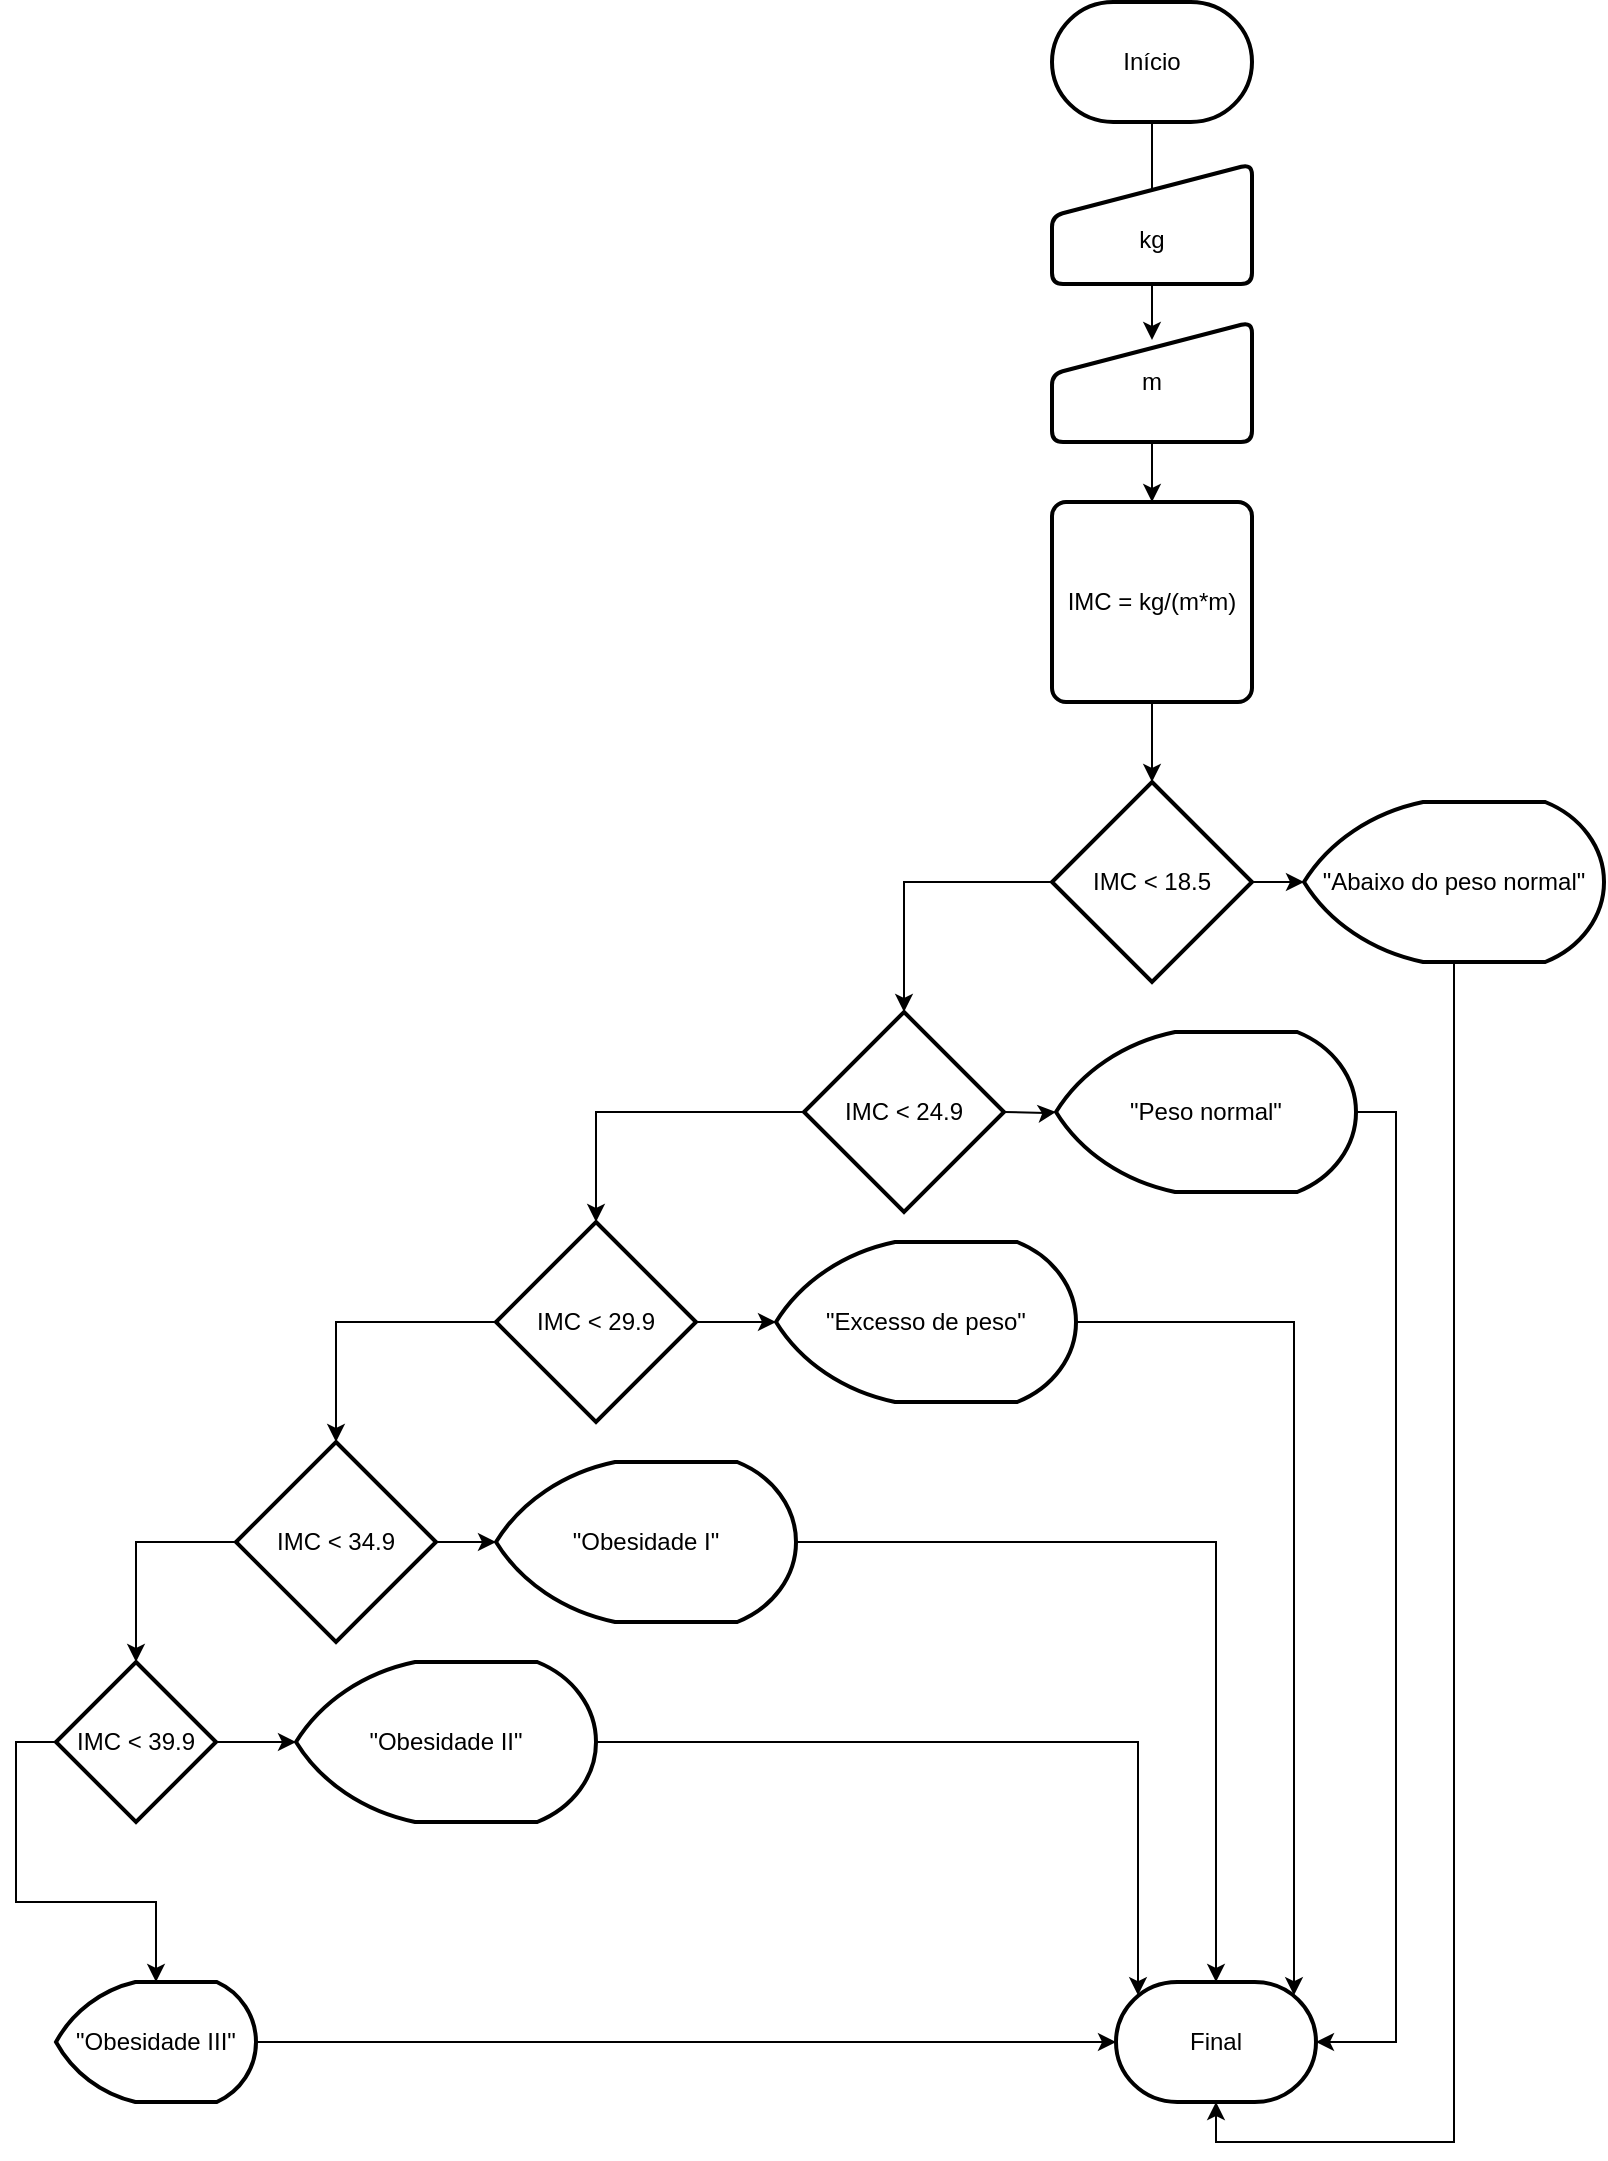 <mxfile version="24.7.10">
  <diagram name="Página-1" id="fjuZX8W1b5goHcF-tEh_">
    <mxGraphModel dx="1434" dy="792" grid="1" gridSize="10" guides="1" tooltips="1" connect="1" arrows="1" fold="1" page="1" pageScale="1" pageWidth="827" pageHeight="1169" math="0" shadow="0">
      <root>
        <mxCell id="0" />
        <mxCell id="1" parent="0" />
        <mxCell id="JWG3_DC7RgaYngt3Psp8-32" value="" style="edgeStyle=orthogonalEdgeStyle;rounded=0;orthogonalLoop=1;jettySize=auto;html=1;entryX=0.5;entryY=0.15;entryDx=0;entryDy=0;entryPerimeter=0;" edge="1" parent="1" source="JWG3_DC7RgaYngt3Psp8-1" target="JWG3_DC7RgaYngt3Psp8-3">
          <mxGeometry relative="1" as="geometry" />
        </mxCell>
        <mxCell id="JWG3_DC7RgaYngt3Psp8-1" value="Início" style="strokeWidth=2;html=1;shape=mxgraph.flowchart.terminator;whiteSpace=wrap;" vertex="1" parent="1">
          <mxGeometry x="538" y="10" width="100" height="60" as="geometry" />
        </mxCell>
        <mxCell id="JWG3_DC7RgaYngt3Psp8-2" value="&lt;div&gt;&lt;br&gt;&lt;/div&gt;&lt;div&gt;kg&lt;/div&gt;" style="html=1;strokeWidth=2;shape=manualInput;whiteSpace=wrap;rounded=1;size=26;arcSize=11;" vertex="1" parent="1">
          <mxGeometry x="538" y="91" width="100" height="60" as="geometry" />
        </mxCell>
        <mxCell id="JWG3_DC7RgaYngt3Psp8-33" value="" style="edgeStyle=orthogonalEdgeStyle;rounded=0;orthogonalLoop=1;jettySize=auto;html=1;" edge="1" parent="1" source="JWG3_DC7RgaYngt3Psp8-3" target="JWG3_DC7RgaYngt3Psp8-4">
          <mxGeometry relative="1" as="geometry" />
        </mxCell>
        <mxCell id="JWG3_DC7RgaYngt3Psp8-3" value="&lt;div&gt;m&lt;br&gt;&lt;/div&gt;" style="html=1;strokeWidth=2;shape=manualInput;whiteSpace=wrap;rounded=1;size=26;arcSize=11;" vertex="1" parent="1">
          <mxGeometry x="538" y="170" width="100" height="60" as="geometry" />
        </mxCell>
        <mxCell id="JWG3_DC7RgaYngt3Psp8-18" value="" style="edgeStyle=orthogonalEdgeStyle;rounded=0;orthogonalLoop=1;jettySize=auto;html=1;" edge="1" parent="1" source="JWG3_DC7RgaYngt3Psp8-4" target="JWG3_DC7RgaYngt3Psp8-5">
          <mxGeometry relative="1" as="geometry" />
        </mxCell>
        <mxCell id="JWG3_DC7RgaYngt3Psp8-4" value="IMC = kg/(m*m)" style="rounded=1;whiteSpace=wrap;html=1;absoluteArcSize=1;arcSize=14;strokeWidth=2;" vertex="1" parent="1">
          <mxGeometry x="538" y="260" width="100" height="100" as="geometry" />
        </mxCell>
        <mxCell id="JWG3_DC7RgaYngt3Psp8-20" value="" style="edgeStyle=orthogonalEdgeStyle;rounded=0;orthogonalLoop=1;jettySize=auto;html=1;" edge="1" parent="1" source="JWG3_DC7RgaYngt3Psp8-5" target="JWG3_DC7RgaYngt3Psp8-7">
          <mxGeometry relative="1" as="geometry" />
        </mxCell>
        <mxCell id="JWG3_DC7RgaYngt3Psp8-24" value="" style="edgeStyle=orthogonalEdgeStyle;rounded=0;orthogonalLoop=1;jettySize=auto;html=1;" edge="1" parent="1" source="JWG3_DC7RgaYngt3Psp8-5" target="JWG3_DC7RgaYngt3Psp8-23">
          <mxGeometry relative="1" as="geometry" />
        </mxCell>
        <mxCell id="JWG3_DC7RgaYngt3Psp8-5" value="IMC &amp;lt; 18.5" style="strokeWidth=2;html=1;shape=mxgraph.flowchart.decision;whiteSpace=wrap;" vertex="1" parent="1">
          <mxGeometry x="538" y="400" width="100" height="100" as="geometry" />
        </mxCell>
        <mxCell id="JWG3_DC7RgaYngt3Psp8-7" value="&quot;Abaixo do peso normal&quot;" style="strokeWidth=2;html=1;shape=mxgraph.flowchart.display;whiteSpace=wrap;" vertex="1" parent="1">
          <mxGeometry x="664" y="410" width="150" height="80" as="geometry" />
        </mxCell>
        <mxCell id="JWG3_DC7RgaYngt3Psp8-23" value="IMC &amp;lt; 24.9" style="strokeWidth=2;html=1;shape=mxgraph.flowchart.decision;whiteSpace=wrap;" vertex="1" parent="1">
          <mxGeometry x="414" y="515" width="100" height="100" as="geometry" />
        </mxCell>
        <mxCell id="JWG3_DC7RgaYngt3Psp8-25" value="" style="edgeStyle=orthogonalEdgeStyle;rounded=0;orthogonalLoop=1;jettySize=auto;html=1;" edge="1" parent="1" target="JWG3_DC7RgaYngt3Psp8-26">
          <mxGeometry relative="1" as="geometry">
            <mxPoint x="514" y="565" as="sourcePoint" />
          </mxGeometry>
        </mxCell>
        <mxCell id="JWG3_DC7RgaYngt3Psp8-26" value="&quot;Peso normal&quot;" style="strokeWidth=2;html=1;shape=mxgraph.flowchart.display;whiteSpace=wrap;" vertex="1" parent="1">
          <mxGeometry x="540" y="525" width="150" height="80" as="geometry" />
        </mxCell>
        <mxCell id="JWG3_DC7RgaYngt3Psp8-31" value="" style="edgeStyle=orthogonalEdgeStyle;rounded=0;orthogonalLoop=1;jettySize=auto;html=1;" edge="1" parent="1" source="JWG3_DC7RgaYngt3Psp8-27" target="JWG3_DC7RgaYngt3Psp8-30">
          <mxGeometry relative="1" as="geometry" />
        </mxCell>
        <mxCell id="JWG3_DC7RgaYngt3Psp8-35" value="" style="edgeStyle=orthogonalEdgeStyle;rounded=0;orthogonalLoop=1;jettySize=auto;html=1;" edge="1" parent="1" source="JWG3_DC7RgaYngt3Psp8-27" target="JWG3_DC7RgaYngt3Psp8-34">
          <mxGeometry relative="1" as="geometry" />
        </mxCell>
        <mxCell id="JWG3_DC7RgaYngt3Psp8-27" value="IMC &amp;lt; 29.9" style="strokeWidth=2;html=1;shape=mxgraph.flowchart.decision;whiteSpace=wrap;" vertex="1" parent="1">
          <mxGeometry x="260" y="620" width="100" height="100" as="geometry" />
        </mxCell>
        <mxCell id="JWG3_DC7RgaYngt3Psp8-29" style="edgeStyle=orthogonalEdgeStyle;rounded=0;orthogonalLoop=1;jettySize=auto;html=1;exitX=0;exitY=0.5;exitDx=0;exitDy=0;exitPerimeter=0;entryX=0.5;entryY=0;entryDx=0;entryDy=0;entryPerimeter=0;" edge="1" parent="1" source="JWG3_DC7RgaYngt3Psp8-23" target="JWG3_DC7RgaYngt3Psp8-27">
          <mxGeometry relative="1" as="geometry" />
        </mxCell>
        <mxCell id="JWG3_DC7RgaYngt3Psp8-30" value="&quot;Excesso de peso&quot;" style="strokeWidth=2;html=1;shape=mxgraph.flowchart.display;whiteSpace=wrap;" vertex="1" parent="1">
          <mxGeometry x="400" y="630" width="150" height="80" as="geometry" />
        </mxCell>
        <mxCell id="JWG3_DC7RgaYngt3Psp8-37" value="" style="edgeStyle=orthogonalEdgeStyle;rounded=0;orthogonalLoop=1;jettySize=auto;html=1;" edge="1" parent="1" source="JWG3_DC7RgaYngt3Psp8-34" target="JWG3_DC7RgaYngt3Psp8-36">
          <mxGeometry relative="1" as="geometry" />
        </mxCell>
        <mxCell id="JWG3_DC7RgaYngt3Psp8-39" value="" style="edgeStyle=orthogonalEdgeStyle;rounded=0;orthogonalLoop=1;jettySize=auto;html=1;" edge="1" parent="1" source="JWG3_DC7RgaYngt3Psp8-34" target="JWG3_DC7RgaYngt3Psp8-38">
          <mxGeometry relative="1" as="geometry" />
        </mxCell>
        <mxCell id="JWG3_DC7RgaYngt3Psp8-34" value="&lt;div&gt;IMC &amp;lt; 34.9&lt;/div&gt;" style="strokeWidth=2;html=1;shape=mxgraph.flowchart.decision;whiteSpace=wrap;" vertex="1" parent="1">
          <mxGeometry x="130" y="730" width="100" height="100" as="geometry" />
        </mxCell>
        <mxCell id="JWG3_DC7RgaYngt3Psp8-36" value="&quot;Obesidade I&quot;" style="strokeWidth=2;html=1;shape=mxgraph.flowchart.display;whiteSpace=wrap;" vertex="1" parent="1">
          <mxGeometry x="260" y="740" width="150" height="80" as="geometry" />
        </mxCell>
        <mxCell id="JWG3_DC7RgaYngt3Psp8-41" value="" style="edgeStyle=orthogonalEdgeStyle;rounded=0;orthogonalLoop=1;jettySize=auto;html=1;" edge="1" parent="1" source="JWG3_DC7RgaYngt3Psp8-38" target="JWG3_DC7RgaYngt3Psp8-40">
          <mxGeometry relative="1" as="geometry" />
        </mxCell>
        <mxCell id="JWG3_DC7RgaYngt3Psp8-43" style="edgeStyle=orthogonalEdgeStyle;rounded=0;orthogonalLoop=1;jettySize=auto;html=1;exitX=0;exitY=0.5;exitDx=0;exitDy=0;" edge="1" parent="1" source="JWG3_DC7RgaYngt3Psp8-38" target="JWG3_DC7RgaYngt3Psp8-42">
          <mxGeometry relative="1" as="geometry" />
        </mxCell>
        <mxCell id="JWG3_DC7RgaYngt3Psp8-38" value="&lt;div&gt;IMC &amp;lt; 39.9&lt;/div&gt;" style="rhombus;whiteSpace=wrap;html=1;strokeWidth=2;" vertex="1" parent="1">
          <mxGeometry x="40" y="840" width="80" height="80" as="geometry" />
        </mxCell>
        <mxCell id="JWG3_DC7RgaYngt3Psp8-40" value="&quot;Obesidade II&quot;" style="strokeWidth=2;html=1;shape=mxgraph.flowchart.display;whiteSpace=wrap;" vertex="1" parent="1">
          <mxGeometry x="160" y="840" width="150" height="80" as="geometry" />
        </mxCell>
        <mxCell id="JWG3_DC7RgaYngt3Psp8-42" value="&quot;Obesidade III&quot;" style="strokeWidth=2;html=1;shape=mxgraph.flowchart.display;whiteSpace=wrap;" vertex="1" parent="1">
          <mxGeometry x="40" y="1000" width="100" height="60" as="geometry" />
        </mxCell>
        <mxCell id="JWG3_DC7RgaYngt3Psp8-44" value="Final" style="strokeWidth=2;html=1;shape=mxgraph.flowchart.terminator;whiteSpace=wrap;" vertex="1" parent="1">
          <mxGeometry x="570" y="1000" width="100" height="60" as="geometry" />
        </mxCell>
        <mxCell id="JWG3_DC7RgaYngt3Psp8-46" style="edgeStyle=orthogonalEdgeStyle;rounded=0;orthogonalLoop=1;jettySize=auto;html=1;exitX=1;exitY=0.5;exitDx=0;exitDy=0;exitPerimeter=0;entryX=0;entryY=0.5;entryDx=0;entryDy=0;entryPerimeter=0;" edge="1" parent="1" source="JWG3_DC7RgaYngt3Psp8-42" target="JWG3_DC7RgaYngt3Psp8-44">
          <mxGeometry relative="1" as="geometry" />
        </mxCell>
        <mxCell id="JWG3_DC7RgaYngt3Psp8-47" style="edgeStyle=orthogonalEdgeStyle;rounded=0;orthogonalLoop=1;jettySize=auto;html=1;exitX=1;exitY=0.5;exitDx=0;exitDy=0;exitPerimeter=0;entryX=0.11;entryY=0.11;entryDx=0;entryDy=0;entryPerimeter=0;" edge="1" parent="1" source="JWG3_DC7RgaYngt3Psp8-40" target="JWG3_DC7RgaYngt3Psp8-44">
          <mxGeometry relative="1" as="geometry" />
        </mxCell>
        <mxCell id="JWG3_DC7RgaYngt3Psp8-48" style="edgeStyle=orthogonalEdgeStyle;rounded=0;orthogonalLoop=1;jettySize=auto;html=1;exitX=1;exitY=0.5;exitDx=0;exitDy=0;exitPerimeter=0;entryX=0.5;entryY=0;entryDx=0;entryDy=0;entryPerimeter=0;" edge="1" parent="1" source="JWG3_DC7RgaYngt3Psp8-36" target="JWG3_DC7RgaYngt3Psp8-44">
          <mxGeometry relative="1" as="geometry" />
        </mxCell>
        <mxCell id="JWG3_DC7RgaYngt3Psp8-49" style="edgeStyle=orthogonalEdgeStyle;rounded=0;orthogonalLoop=1;jettySize=auto;html=1;exitX=1;exitY=0.5;exitDx=0;exitDy=0;exitPerimeter=0;entryX=0.89;entryY=0.11;entryDx=0;entryDy=0;entryPerimeter=0;" edge="1" parent="1" source="JWG3_DC7RgaYngt3Psp8-30" target="JWG3_DC7RgaYngt3Psp8-44">
          <mxGeometry relative="1" as="geometry" />
        </mxCell>
        <mxCell id="JWG3_DC7RgaYngt3Psp8-50" style="edgeStyle=orthogonalEdgeStyle;rounded=0;orthogonalLoop=1;jettySize=auto;html=1;exitX=1;exitY=0.5;exitDx=0;exitDy=0;exitPerimeter=0;entryX=1;entryY=0.5;entryDx=0;entryDy=0;entryPerimeter=0;" edge="1" parent="1" source="JWG3_DC7RgaYngt3Psp8-26" target="JWG3_DC7RgaYngt3Psp8-44">
          <mxGeometry relative="1" as="geometry" />
        </mxCell>
        <mxCell id="JWG3_DC7RgaYngt3Psp8-51" style="edgeStyle=orthogonalEdgeStyle;rounded=0;orthogonalLoop=1;jettySize=auto;html=1;exitX=0.5;exitY=1;exitDx=0;exitDy=0;exitPerimeter=0;entryX=0.5;entryY=1;entryDx=0;entryDy=0;entryPerimeter=0;" edge="1" parent="1" source="JWG3_DC7RgaYngt3Psp8-7" target="JWG3_DC7RgaYngt3Psp8-44">
          <mxGeometry relative="1" as="geometry" />
        </mxCell>
      </root>
    </mxGraphModel>
  </diagram>
</mxfile>
